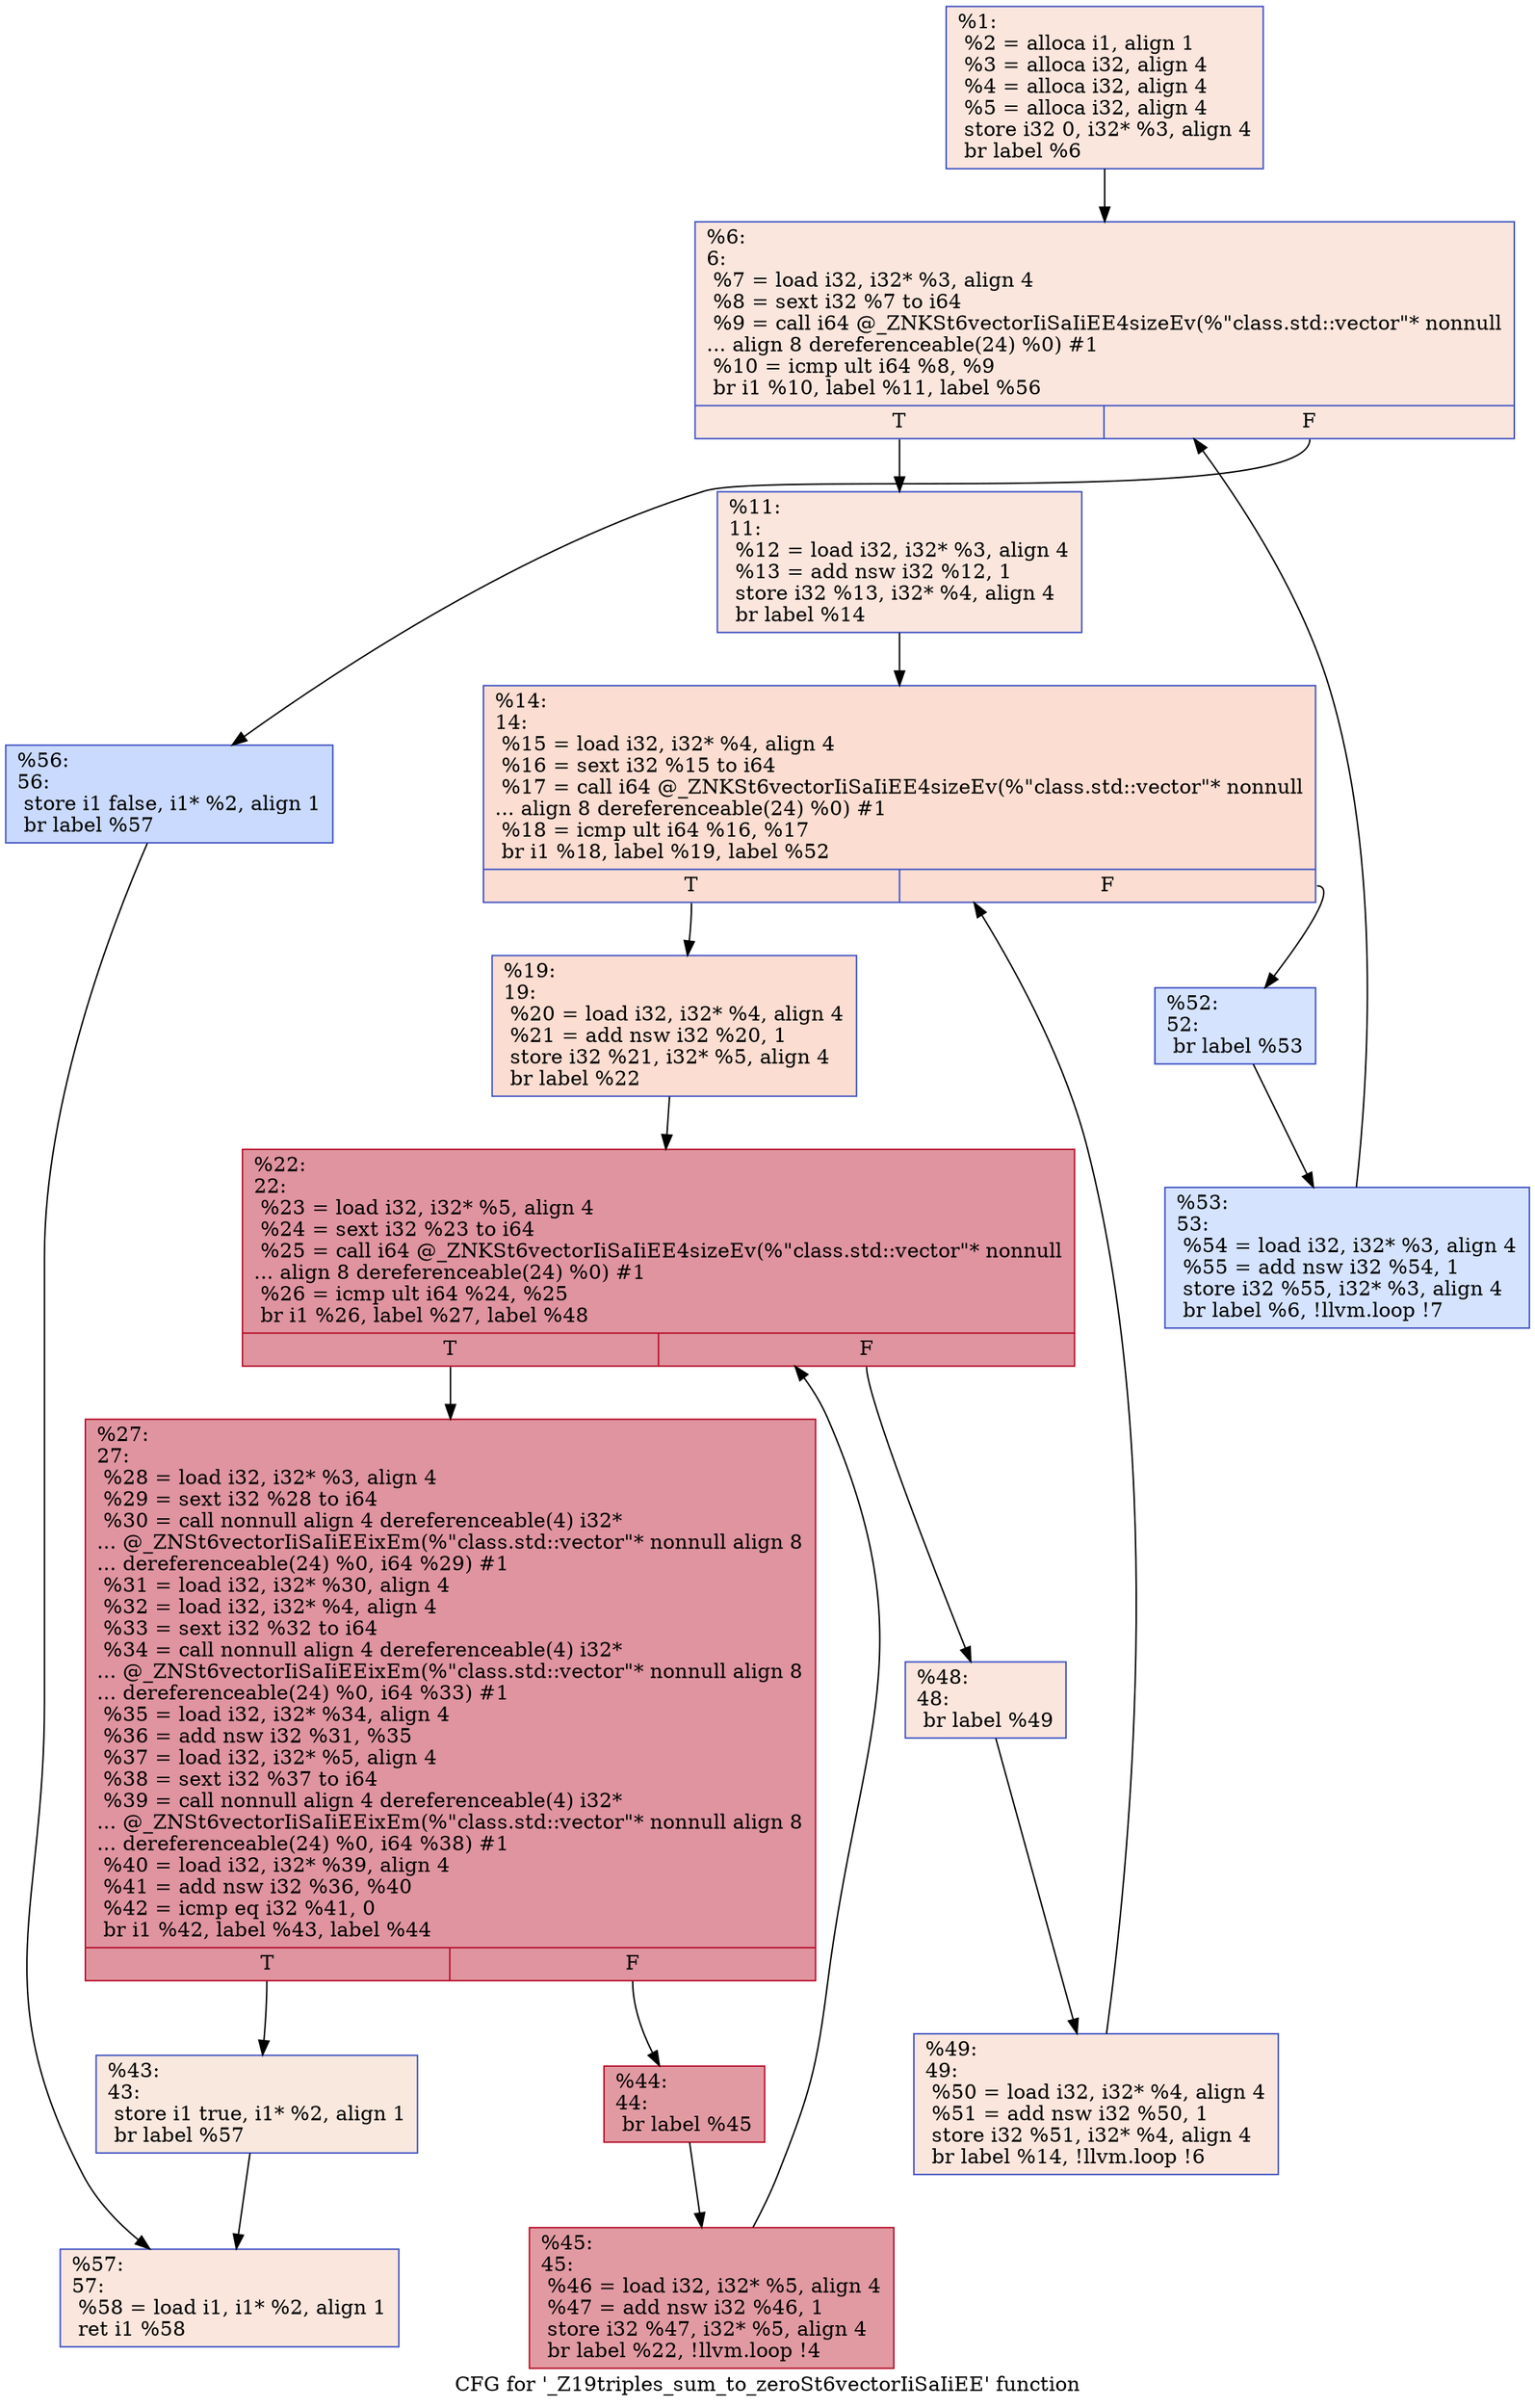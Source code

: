 digraph "CFG for '_Z19triples_sum_to_zeroSt6vectorIiSaIiEE' function" {
	label="CFG for '_Z19triples_sum_to_zeroSt6vectorIiSaIiEE' function";

	Node0x55fcaca34250 [shape=record,color="#3d50c3ff", style=filled, fillcolor="#f3c7b170",label="{%1:\l  %2 = alloca i1, align 1\l  %3 = alloca i32, align 4\l  %4 = alloca i32, align 4\l  %5 = alloca i32, align 4\l  store i32 0, i32* %3, align 4\l  br label %6\l}"];
	Node0x55fcaca34250 -> Node0x55fcaca34bb0;
	Node0x55fcaca34bb0 [shape=record,color="#3d50c3ff", style=filled, fillcolor="#f3c7b170",label="{%6:\l6:                                                \l  %7 = load i32, i32* %3, align 4\l  %8 = sext i32 %7 to i64\l  %9 = call i64 @_ZNKSt6vectorIiSaIiEE4sizeEv(%\"class.std::vector\"* nonnull\l... align 8 dereferenceable(24) %0) #1\l  %10 = icmp ult i64 %8, %9\l  br i1 %10, label %11, label %56\l|{<s0>T|<s1>F}}"];
	Node0x55fcaca34bb0:s0 -> Node0x55fcaca350e0;
	Node0x55fcaca34bb0:s1 -> Node0x55fcaca35130;
	Node0x55fcaca350e0 [shape=record,color="#3d50c3ff", style=filled, fillcolor="#f3c7b170",label="{%11:\l11:                                               \l  %12 = load i32, i32* %3, align 4\l  %13 = add nsw i32 %12, 1\l  store i32 %13, i32* %4, align 4\l  br label %14\l}"];
	Node0x55fcaca350e0 -> Node0x55fcaca35400;
	Node0x55fcaca35400 [shape=record,color="#3d50c3ff", style=filled, fillcolor="#f7b39670",label="{%14:\l14:                                               \l  %15 = load i32, i32* %4, align 4\l  %16 = sext i32 %15 to i64\l  %17 = call i64 @_ZNKSt6vectorIiSaIiEE4sizeEv(%\"class.std::vector\"* nonnull\l... align 8 dereferenceable(24) %0) #1\l  %18 = icmp ult i64 %16, %17\l  br i1 %18, label %19, label %52\l|{<s0>T|<s1>F}}"];
	Node0x55fcaca35400:s0 -> Node0x55fcaca356e0;
	Node0x55fcaca35400:s1 -> Node0x55fcaca35730;
	Node0x55fcaca356e0 [shape=record,color="#3d50c3ff", style=filled, fillcolor="#f7b39670",label="{%19:\l19:                                               \l  %20 = load i32, i32* %4, align 4\l  %21 = add nsw i32 %20, 1\l  store i32 %21, i32* %5, align 4\l  br label %22\l}"];
	Node0x55fcaca356e0 -> Node0x55fcaca35a00;
	Node0x55fcaca35a00 [shape=record,color="#b70d28ff", style=filled, fillcolor="#b70d2870",label="{%22:\l22:                                               \l  %23 = load i32, i32* %5, align 4\l  %24 = sext i32 %23 to i64\l  %25 = call i64 @_ZNKSt6vectorIiSaIiEE4sizeEv(%\"class.std::vector\"* nonnull\l... align 8 dereferenceable(24) %0) #1\l  %26 = icmp ult i64 %24, %25\l  br i1 %26, label %27, label %48\l|{<s0>T|<s1>F}}"];
	Node0x55fcaca35a00:s0 -> Node0x55fcaca35d40;
	Node0x55fcaca35a00:s1 -> Node0x55fcaca35d90;
	Node0x55fcaca35d40 [shape=record,color="#b70d28ff", style=filled, fillcolor="#b70d2870",label="{%27:\l27:                                               \l  %28 = load i32, i32* %3, align 4\l  %29 = sext i32 %28 to i64\l  %30 = call nonnull align 4 dereferenceable(4) i32*\l... @_ZNSt6vectorIiSaIiEEixEm(%\"class.std::vector\"* nonnull align 8\l... dereferenceable(24) %0, i64 %29) #1\l  %31 = load i32, i32* %30, align 4\l  %32 = load i32, i32* %4, align 4\l  %33 = sext i32 %32 to i64\l  %34 = call nonnull align 4 dereferenceable(4) i32*\l... @_ZNSt6vectorIiSaIiEEixEm(%\"class.std::vector\"* nonnull align 8\l... dereferenceable(24) %0, i64 %33) #1\l  %35 = load i32, i32* %34, align 4\l  %36 = add nsw i32 %31, %35\l  %37 = load i32, i32* %5, align 4\l  %38 = sext i32 %37 to i64\l  %39 = call nonnull align 4 dereferenceable(4) i32*\l... @_ZNSt6vectorIiSaIiEEixEm(%\"class.std::vector\"* nonnull align 8\l... dereferenceable(24) %0, i64 %38) #1\l  %40 = load i32, i32* %39, align 4\l  %41 = add nsw i32 %36, %40\l  %42 = icmp eq i32 %41, 0\l  br i1 %42, label %43, label %44\l|{<s0>T|<s1>F}}"];
	Node0x55fcaca35d40:s0 -> Node0x55fcaca36bd0;
	Node0x55fcaca35d40:s1 -> Node0x55fcaca36c20;
	Node0x55fcaca36bd0 [shape=record,color="#3d50c3ff", style=filled, fillcolor="#f2cab570",label="{%43:\l43:                                               \l  store i1 true, i1* %2, align 1\l  br label %57\l}"];
	Node0x55fcaca36bd0 -> Node0x55fcaca36df0;
	Node0x55fcaca36c20 [shape=record,color="#b70d28ff", style=filled, fillcolor="#bb1b2c70",label="{%44:\l44:                                               \l  br label %45\l}"];
	Node0x55fcaca36c20 -> Node0x55fcaca36eb0;
	Node0x55fcaca36eb0 [shape=record,color="#b70d28ff", style=filled, fillcolor="#bb1b2c70",label="{%45:\l45:                                               \l  %46 = load i32, i32* %5, align 4\l  %47 = add nsw i32 %46, 1\l  store i32 %47, i32* %5, align 4\l  br label %22, !llvm.loop !4\l}"];
	Node0x55fcaca36eb0 -> Node0x55fcaca35a00;
	Node0x55fcaca35d90 [shape=record,color="#3d50c3ff", style=filled, fillcolor="#f3c7b170",label="{%48:\l48:                                               \l  br label %49\l}"];
	Node0x55fcaca35d90 -> Node0x55fcaca37c40;
	Node0x55fcaca37c40 [shape=record,color="#3d50c3ff", style=filled, fillcolor="#f3c7b170",label="{%49:\l49:                                               \l  %50 = load i32, i32* %4, align 4\l  %51 = add nsw i32 %50, 1\l  store i32 %51, i32* %4, align 4\l  br label %14, !llvm.loop !6\l}"];
	Node0x55fcaca37c40 -> Node0x55fcaca35400;
	Node0x55fcaca35730 [shape=record,color="#3d50c3ff", style=filled, fillcolor="#a1c0ff70",label="{%52:\l52:                                               \l  br label %53\l}"];
	Node0x55fcaca35730 -> Node0x55fcaca37fc0;
	Node0x55fcaca37fc0 [shape=record,color="#3d50c3ff", style=filled, fillcolor="#a1c0ff70",label="{%53:\l53:                                               \l  %54 = load i32, i32* %3, align 4\l  %55 = add nsw i32 %54, 1\l  store i32 %55, i32* %3, align 4\l  br label %6, !llvm.loop !7\l}"];
	Node0x55fcaca37fc0 -> Node0x55fcaca34bb0;
	Node0x55fcaca35130 [shape=record,color="#3d50c3ff", style=filled, fillcolor="#88abfd70",label="{%56:\l56:                                               \l  store i1 false, i1* %2, align 1\l  br label %57\l}"];
	Node0x55fcaca35130 -> Node0x55fcaca36df0;
	Node0x55fcaca36df0 [shape=record,color="#3d50c3ff", style=filled, fillcolor="#f3c7b170",label="{%57:\l57:                                               \l  %58 = load i1, i1* %2, align 1\l  ret i1 %58\l}"];
}
